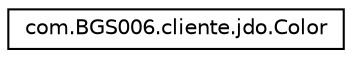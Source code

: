 digraph "Graphical Class Hierarchy"
{
 // LATEX_PDF_SIZE
  edge [fontname="Helvetica",fontsize="10",labelfontname="Helvetica",labelfontsize="10"];
  node [fontname="Helvetica",fontsize="10",shape=record];
  rankdir="LR";
  Node0 [label="com.BGS006.cliente.jdo.Color",height=0.2,width=0.4,color="black", fillcolor="white", style="filled",URL="$enumcom_1_1_b_g_s006_1_1cliente_1_1jdo_1_1_color.html",tooltip=" "];
}
